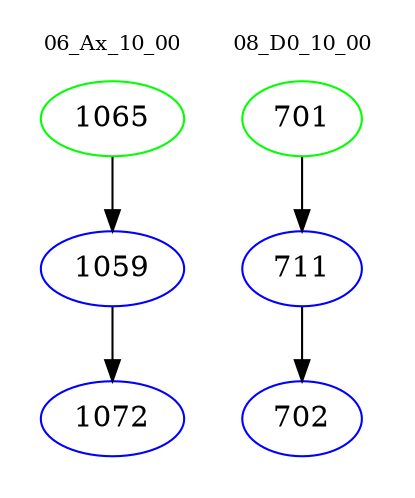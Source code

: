 digraph{
subgraph cluster_0 {
color = white
label = "06_Ax_10_00";
fontsize=10;
T0_1065 [label="1065", color="green"]
T0_1065 -> T0_1059 [color="black"]
T0_1059 [label="1059", color="blue"]
T0_1059 -> T0_1072 [color="black"]
T0_1072 [label="1072", color="blue"]
}
subgraph cluster_1 {
color = white
label = "08_D0_10_00";
fontsize=10;
T1_701 [label="701", color="green"]
T1_701 -> T1_711 [color="black"]
T1_711 [label="711", color="blue"]
T1_711 -> T1_702 [color="black"]
T1_702 [label="702", color="blue"]
}
}
